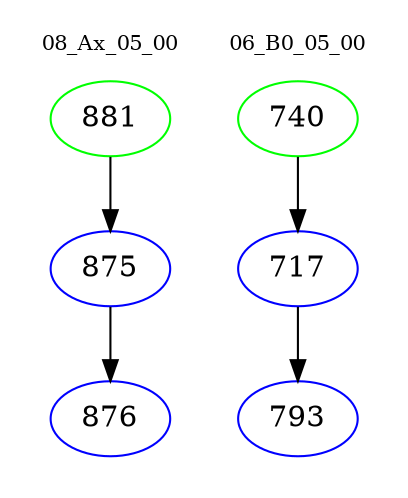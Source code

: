 digraph{
subgraph cluster_0 {
color = white
label = "08_Ax_05_00";
fontsize=10;
T0_881 [label="881", color="green"]
T0_881 -> T0_875 [color="black"]
T0_875 [label="875", color="blue"]
T0_875 -> T0_876 [color="black"]
T0_876 [label="876", color="blue"]
}
subgraph cluster_1 {
color = white
label = "06_B0_05_00";
fontsize=10;
T1_740 [label="740", color="green"]
T1_740 -> T1_717 [color="black"]
T1_717 [label="717", color="blue"]
T1_717 -> T1_793 [color="black"]
T1_793 [label="793", color="blue"]
}
}
